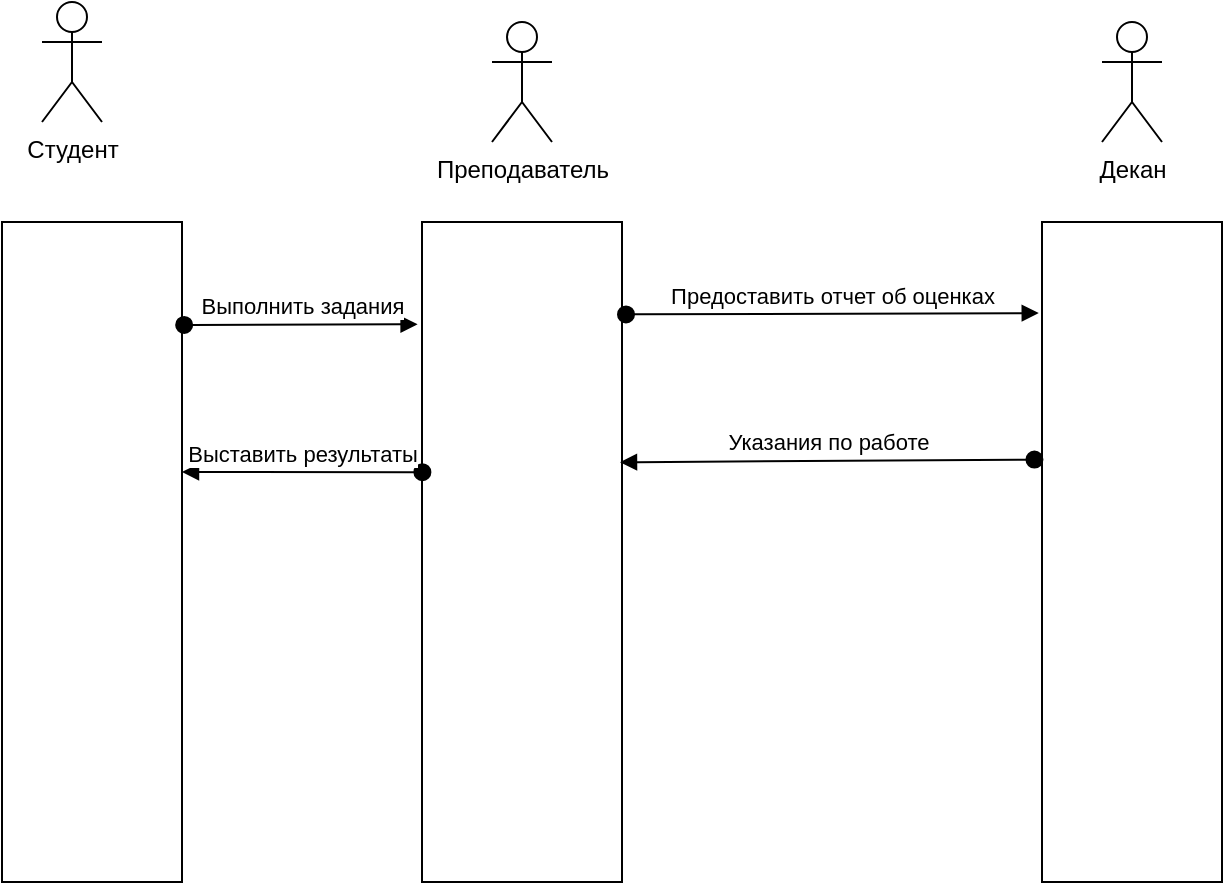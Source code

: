 <mxfile version="22.1.15" type="google">
  <diagram name="Страница — 1" id="8TIrI8J4Fe-jU8HvQiZf">
    <mxGraphModel grid="1" page="1" gridSize="10" guides="1" tooltips="1" connect="1" arrows="1" fold="1" pageScale="1" pageWidth="827" pageHeight="1169" math="0" shadow="0">
      <root>
        <mxCell id="0" />
        <mxCell id="1" parent="0" />
        <mxCell id="N3VzTI02TNlWmH4vhUfU-1" value="" style="rounded=0;whiteSpace=wrap;html=1;" vertex="1" parent="1">
          <mxGeometry x="130" y="50" width="90" height="330" as="geometry" />
        </mxCell>
        <mxCell id="N3VzTI02TNlWmH4vhUfU-2" value="" style="rounded=0;whiteSpace=wrap;html=1;" vertex="1" parent="1">
          <mxGeometry x="340" y="50" width="100" height="330" as="geometry" />
        </mxCell>
        <mxCell id="N3VzTI02TNlWmH4vhUfU-3" value="" style="rounded=0;whiteSpace=wrap;html=1;" vertex="1" parent="1">
          <mxGeometry x="650" y="50" width="90" height="330" as="geometry" />
        </mxCell>
        <mxCell id="N3VzTI02TNlWmH4vhUfU-4" value="Студент" style="shape=umlActor;verticalLabelPosition=bottom;verticalAlign=top;html=1;outlineConnect=0;" vertex="1" parent="1">
          <mxGeometry x="150" y="-60" width="30" height="60" as="geometry" />
        </mxCell>
        <mxCell id="N3VzTI02TNlWmH4vhUfU-5" value="Преподаватель" style="shape=umlActor;verticalLabelPosition=bottom;verticalAlign=top;html=1;outlineConnect=0;" vertex="1" parent="1">
          <mxGeometry x="375" y="-50" width="30" height="60" as="geometry" />
        </mxCell>
        <mxCell id="N3VzTI02TNlWmH4vhUfU-6" value="Декан" style="shape=umlActor;verticalLabelPosition=bottom;verticalAlign=top;html=1;outlineConnect=0;" vertex="1" parent="1">
          <mxGeometry x="680" y="-50" width="30" height="60" as="geometry" />
        </mxCell>
        <mxCell id="N3VzTI02TNlWmH4vhUfU-7" value="Выполнить задания" style="html=1;verticalAlign=bottom;startArrow=oval;startFill=1;endArrow=block;startSize=8;curved=0;rounded=0;exitX=1.012;exitY=0.156;exitDx=0;exitDy=0;exitPerimeter=0;entryX=-0.022;entryY=0.155;entryDx=0;entryDy=0;entryPerimeter=0;" edge="1" parent="1" source="N3VzTI02TNlWmH4vhUfU-1" target="N3VzTI02TNlWmH4vhUfU-2">
          <mxGeometry width="60" relative="1" as="geometry">
            <mxPoint x="330" y="120" as="sourcePoint" />
            <mxPoint x="390" y="120" as="targetPoint" />
          </mxGeometry>
        </mxCell>
        <mxCell id="N3VzTI02TNlWmH4vhUfU-9" value="Выставить результаты" style="html=1;verticalAlign=bottom;startArrow=oval;startFill=1;endArrow=block;startSize=8;curved=0;rounded=0;exitX=0.002;exitY=0.379;exitDx=0;exitDy=0;exitPerimeter=0;" edge="1" parent="1" source="N3VzTI02TNlWmH4vhUfU-2">
          <mxGeometry width="60" relative="1" as="geometry">
            <mxPoint x="240" y="180" as="sourcePoint" />
            <mxPoint x="220" y="175" as="targetPoint" />
          </mxGeometry>
        </mxCell>
        <mxCell id="N3VzTI02TNlWmH4vhUfU-10" value="Предоставить отчет об оценках" style="html=1;verticalAlign=bottom;startArrow=oval;startFill=1;endArrow=block;startSize=8;curved=0;rounded=0;exitX=1.02;exitY=0.14;exitDx=0;exitDy=0;exitPerimeter=0;entryX=-0.018;entryY=0.138;entryDx=0;entryDy=0;entryPerimeter=0;" edge="1" parent="1" source="N3VzTI02TNlWmH4vhUfU-2" target="N3VzTI02TNlWmH4vhUfU-3">
          <mxGeometry width="60" relative="1" as="geometry">
            <mxPoint x="450" y="90" as="sourcePoint" />
            <mxPoint x="510" y="90" as="targetPoint" />
          </mxGeometry>
        </mxCell>
        <mxCell id="N3VzTI02TNlWmH4vhUfU-12" value="Указания по работе" style="html=1;verticalAlign=bottom;startArrow=oval;startFill=1;endArrow=block;startSize=8;curved=0;rounded=0;exitX=-0.042;exitY=0.36;exitDx=0;exitDy=0;exitPerimeter=0;entryX=0.99;entryY=0.364;entryDx=0;entryDy=0;entryPerimeter=0;" edge="1" parent="1" source="N3VzTI02TNlWmH4vhUfU-3" target="N3VzTI02TNlWmH4vhUfU-2">
          <mxGeometry width="60" relative="1" as="geometry">
            <mxPoint x="500" y="220" as="sourcePoint" />
            <mxPoint x="560" y="220" as="targetPoint" />
          </mxGeometry>
        </mxCell>
      </root>
    </mxGraphModel>
  </diagram>
</mxfile>
